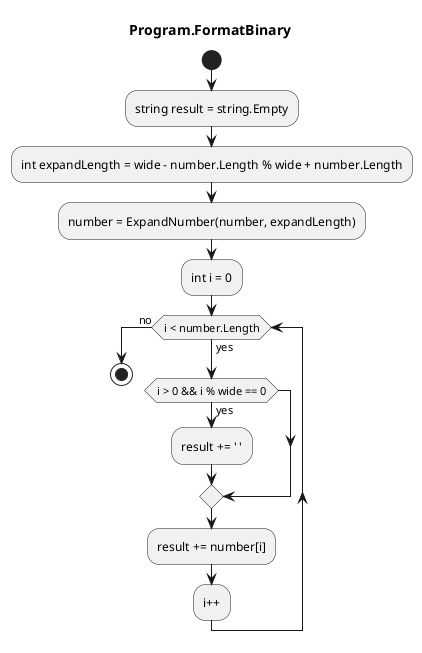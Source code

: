 @startuml Program.FormatBinary
title Program.FormatBinary
start
:string result = string.Empty;
:int expandLength = wide - number.Length % wide + number.Length;
:number = ExpandNumber(number, expandLength);
:int i = 0;
while (i < number.Length) is (yes)
    if (i > 0 && i % wide == 0) then (yes)
        :result += ' ';
    endif
    :result += number[i];
:i++;
endwhile (no)
stop
@enduml
